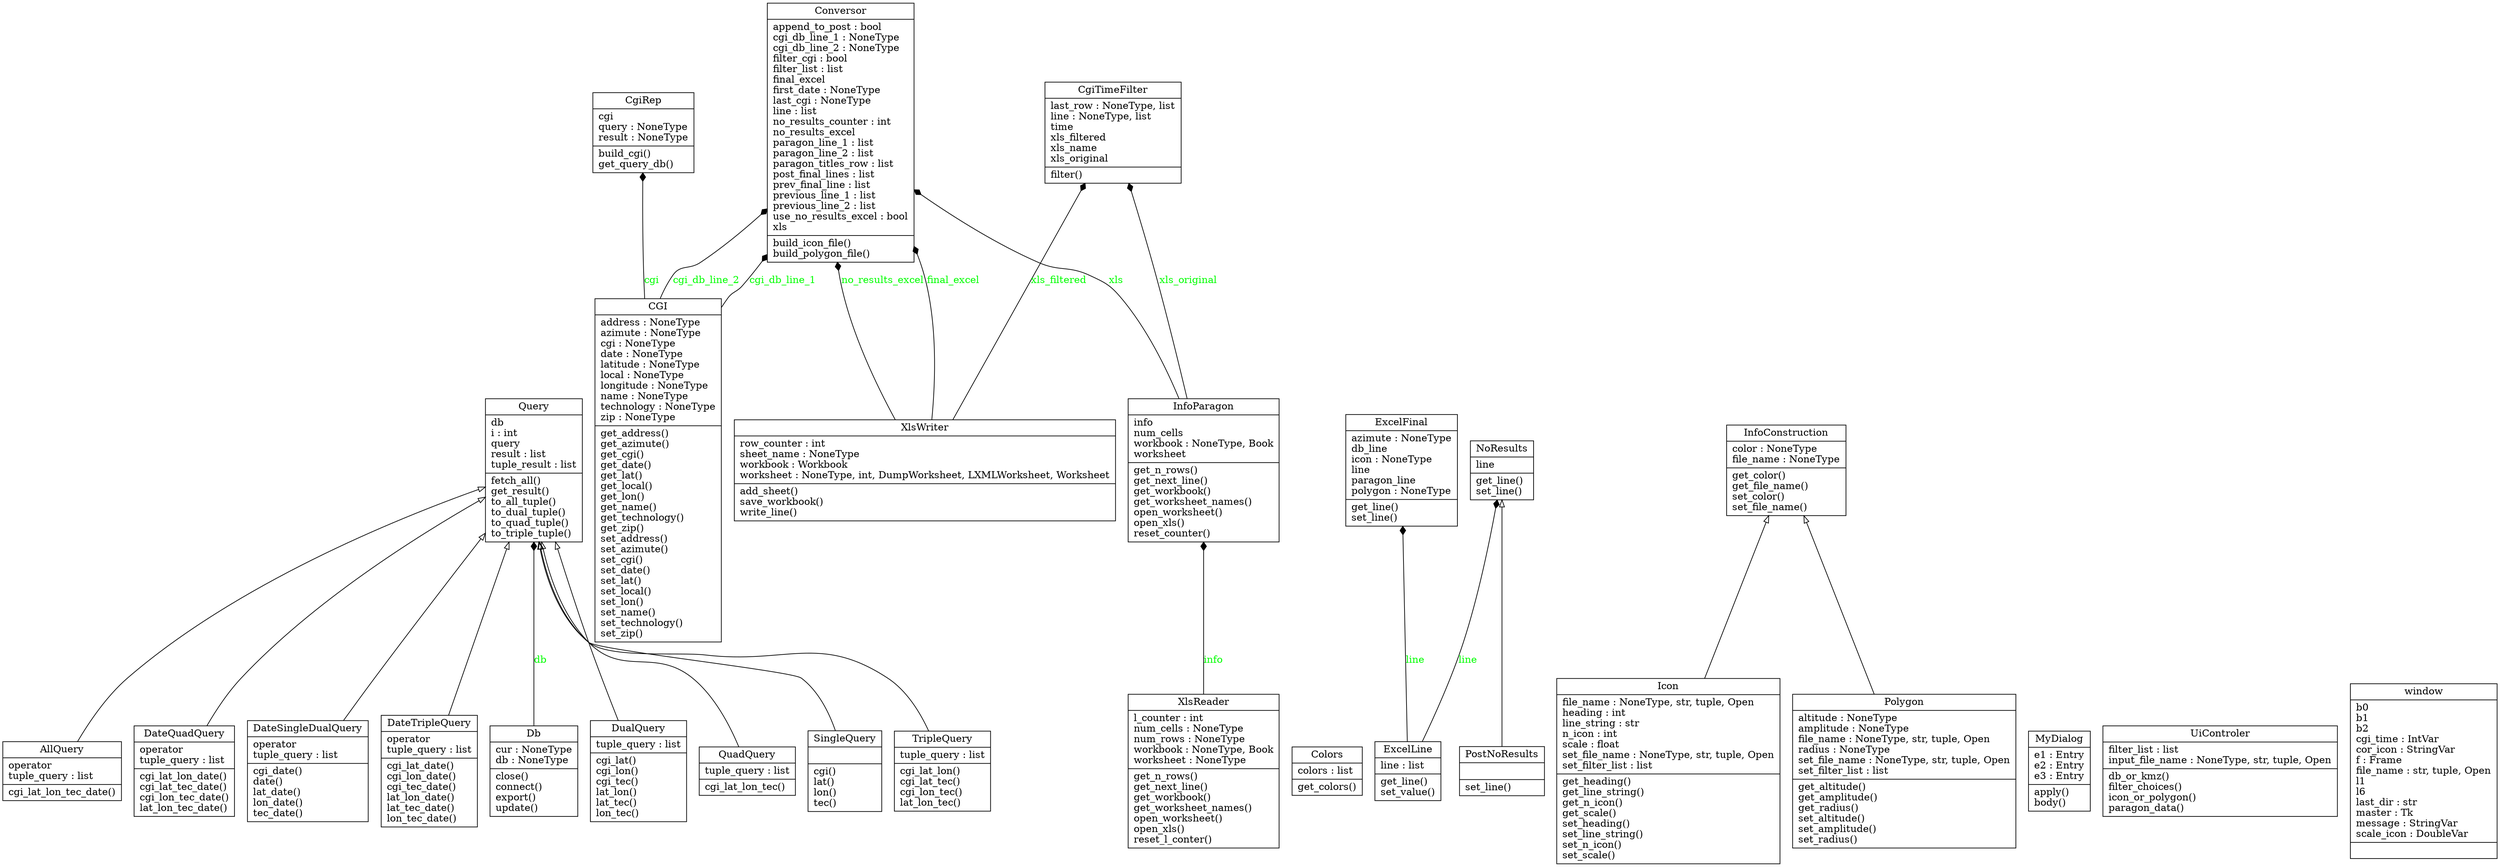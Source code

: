 digraph "classes_No_Name" {
charset="utf-8"
rankdir=BT
"0" [label="{AllQuery|operator\ltuple_query : list\l|cgi_lat_lon_tec_date()\l}", shape="record"];
"1" [label="{CGI|address : NoneType\lazimute : NoneType\lcgi : NoneType\ldate : NoneType\llatitude : NoneType\llocal : NoneType\llongitude : NoneType\lname : NoneType\ltechnology : NoneType\lzip : NoneType\l|get_address()\lget_azimute()\lget_cgi()\lget_date()\lget_lat()\lget_local()\lget_lon()\lget_name()\lget_technology()\lget_zip()\lset_address()\lset_azimute()\lset_cgi()\lset_date()\lset_lat()\lset_local()\lset_lon()\lset_name()\lset_technology()\lset_zip()\l}", shape="record"];
"2" [label="{CgiRep|cgi\lquery : NoneType\lresult : NoneType\l|build_cgi()\lget_query_db()\l}", shape="record"];
"3" [label="{CgiTimeFilter|last_row : NoneType, list\lline : NoneType, list\ltime\lxls_filtered\lxls_name\lxls_original\l|filter()\l}", shape="record"];
"4" [label="{Colors|colors : list\l|get_colors()\l}", shape="record"];
"5" [label="{Conversor|append_to_post : bool\lcgi_db_line_1 : NoneType\lcgi_db_line_2 : NoneType\lfilter_cgi : bool\lfilter_list : list\lfinal_excel\lfirst_date : NoneType\llast_cgi : NoneType\lline : list\lno_results_counter : int\lno_results_excel\lparagon_line_1 : list\lparagon_line_2 : list\lparagon_titles_row : list\lpost_final_lines : list\lprev_final_line : list\lprevious_line_1 : list\lprevious_line_2 : list\luse_no_results_excel : bool\lxls\l|build_icon_file()\lbuild_polygon_file()\l}", shape="record"];
"6" [label="{DateQuadQuery|operator\ltuple_query : list\l|cgi_lat_lon_date()\lcgi_lat_tec_date()\lcgi_lon_tec_date()\llat_lon_tec_date()\l}", shape="record"];
"7" [label="{DateSingleDualQuery|operator\ltuple_query : list\l|cgi_date()\ldate()\llat_date()\llon_date()\ltec_date()\l}", shape="record"];
"8" [label="{DateTripleQuery|operator\ltuple_query : list\l|cgi_lat_date()\lcgi_lon_date()\lcgi_tec_date()\llat_lon_date()\llat_tec_date()\llon_tec_date()\l}", shape="record"];
"9" [label="{Db|cur : NoneType\ldb : NoneType\l|close()\lconnect()\lexport()\lupdate()\l}", shape="record"];
"10" [label="{DualQuery|tuple_query : list\l|cgi_lat()\lcgi_lon()\lcgi_tec()\llat_lon()\llat_tec()\llon_tec()\l}", shape="record"];
"11" [label="{ExcelFinal|azimute : NoneType\ldb_line\licon : NoneType\lline\lparagon_line\lpolygon : NoneType\l|get_line()\lset_line()\l}", shape="record"];
"12" [label="{ExcelLine|line : list\l|get_line()\lset_value()\l}", shape="record"];
"13" [label="{Icon|file_name : NoneType, str, tuple, Open\lheading : int\lline_string : str\ln_icon : int\lscale : float\lset_file_name : NoneType, str, tuple, Open\lset_filter_list : list\l|get_heading()\lget_line_string()\lget_n_icon()\lget_scale()\lset_heading()\lset_line_string()\lset_n_icon()\lset_scale()\l}", shape="record"];
"14" [label="{InfoConstruction|color : NoneType\lfile_name : NoneType\l|get_color()\lget_file_name()\lset_color()\lset_file_name()\l}", shape="record"];
"15" [label="{InfoParagon|info\lnum_cells\lworkbook : NoneType, Book\lworksheet\l|get_n_rows()\lget_next_line()\lget_workbook()\lget_worksheet_names()\lopen_worksheet()\lopen_xls()\lreset_counter()\l}", shape="record"];
"16" [label="{MyDialog|e1 : Entry\le2 : Entry\le3 : Entry\l|apply()\lbody()\l}", shape="record"];
"17" [label="{NoResults|line\l|get_line()\lset_line()\l}", shape="record"];
"18" [label="{Polygon|altitude : NoneType\lamplitude : NoneType\lfile_name : NoneType, str, tuple, Open\lradius : NoneType\lset_file_name : NoneType, str, tuple, Open\lset_filter_list : list\l|get_altitude()\lget_amplitude()\lget_radius()\lset_altitude()\lset_amplitude()\lset_radius()\l}", shape="record"];
"19" [label="{PostNoResults|\l|set_line()\l}", shape="record"];
"20" [label="{QuadQuery|tuple_query : list\l|cgi_lat_lon_tec()\l}", shape="record"];
"21" [label="{Query|db\li : int\lquery\lresult : list\ltuple_result : list\l|fetch_all()\lget_result()\lto_all_tuple()\lto_dual_tuple()\lto_quad_tuple()\lto_triple_tuple()\l}", shape="record"];
"22" [label="{SingleQuery|\l|cgi()\llat()\llon()\ltec()\l}", shape="record"];
"23" [label="{TripleQuery|tuple_query : list\l|cgi_lat_lon()\lcgi_lat_tec()\lcgi_lon_tec()\llat_lon_tec()\l}", shape="record"];
"24" [label="{UiControler|filter_list : list\linput_file_name : NoneType, str, tuple, Open\l|db_or_kmz()\lfilter_choices()\licon_or_polygon()\lparagon_data()\l}", shape="record"];
"25" [label="{XlsReader|l_counter : int\lnum_cells : NoneType\lnum_rows : NoneType\lworkbook : NoneType, Book\lworksheet : NoneType\l|get_n_rows()\lget_next_line()\lget_workbook()\lget_worksheet_names()\lopen_worksheet()\lopen_xls()\lreset_l_conter()\l}", shape="record"];
"26" [label="{XlsWriter|row_counter : int\lsheet_name : NoneType\lworkbook : Workbook\lworksheet : NoneType, int, DumpWorksheet, LXMLWorksheet, Worksheet\l|add_sheet()\lsave_workbook()\lwrite_line()\l}", shape="record"];
"27" [label="{window|b0\lb1\lb2\lcgi_time : IntVar\lcor_icon : StringVar\lf : Frame\lfile_name : str, tuple, Open\ll1\ll6\llast_dir : str\lmaster : Tk\lmessage : StringVar\lscale_icon : DoubleVar\l|}", shape="record"];
"0" -> "21" [arrowhead="empty", arrowtail="none"];
"6" -> "21" [arrowhead="empty", arrowtail="none"];
"7" -> "21" [arrowhead="empty", arrowtail="none"];
"8" -> "21" [arrowhead="empty", arrowtail="none"];
"10" -> "21" [arrowhead="empty", arrowtail="none"];
"13" -> "14" [arrowhead="empty", arrowtail="none"];
"18" -> "14" [arrowhead="empty", arrowtail="none"];
"19" -> "17" [arrowhead="empty", arrowtail="none"];
"20" -> "21" [arrowhead="empty", arrowtail="none"];
"22" -> "21" [arrowhead="empty", arrowtail="none"];
"23" -> "21" [arrowhead="empty", arrowtail="none"];
"1" -> "2" [arrowhead="diamond", arrowtail="none", fontcolor="green", label="cgi", style="solid"];
"1" -> "5" [arrowhead="diamond", arrowtail="none", fontcolor="green", label="cgi_db_line_1", style="solid"];
"1" -> "5" [arrowhead="diamond", arrowtail="none", fontcolor="green", label="cgi_db_line_2", style="solid"];
"9" -> "21" [arrowhead="diamond", arrowtail="none", fontcolor="green", label="db", style="solid"];
"12" -> "11" [arrowhead="diamond", arrowtail="none", fontcolor="green", label="line", style="solid"];
"12" -> "17" [arrowhead="diamond", arrowtail="none", fontcolor="green", label="line", style="solid"];
"15" -> "3" [arrowhead="diamond", arrowtail="none", fontcolor="green", label="xls_original", style="solid"];
"15" -> "5" [arrowhead="diamond", arrowtail="none", fontcolor="green", label="xls", style="solid"];
"25" -> "15" [arrowhead="diamond", arrowtail="none", fontcolor="green", label="info", style="solid"];
"26" -> "3" [arrowhead="diamond", arrowtail="none", fontcolor="green", label="xls_filtered", style="solid"];
"26" -> "5" [arrowhead="diamond", arrowtail="none", fontcolor="green", label="no_results_excel", style="solid"];
"26" -> "5" [arrowhead="diamond", arrowtail="none", fontcolor="green", label="final_excel", style="solid"];
}
